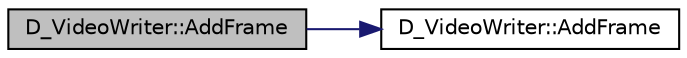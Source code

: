 digraph "D_VideoWriter::AddFrame"
{
 // LATEX_PDF_SIZE
  edge [fontname="Helvetica",fontsize="10",labelfontname="Helvetica",labelfontsize="10"];
  node [fontname="Helvetica",fontsize="10",shape=record];
  rankdir="LR";
  Node1 [label="D_VideoWriter::AddFrame",height=0.2,width=0.4,color="black", fillcolor="grey75", style="filled", fontcolor="black",tooltip=" "];
  Node1 -> Node2 [color="midnightblue",fontsize="10",style="solid",fontname="Helvetica"];
  Node2 [label="D_VideoWriter::AddFrame",height=0.2,width=0.4,color="black", fillcolor="white", style="filled",URL="$class_d___video_writer.html#a013a568b0d0898efb7980ea5cecf463e",tooltip=" "];
}
